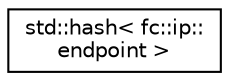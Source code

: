 digraph "Graphical Class Hierarchy"
{
  edge [fontname="Helvetica",fontsize="10",labelfontname="Helvetica",labelfontsize="10"];
  node [fontname="Helvetica",fontsize="10",shape=record];
  rankdir="LR";
  Node0 [label="std::hash\< fc::ip::\lendpoint \>",height=0.2,width=0.4,color="black", fillcolor="white", style="filled",URL="$structstd_1_1hash_3_01fc_1_1ip_1_1endpoint_01_4.html"];
}
